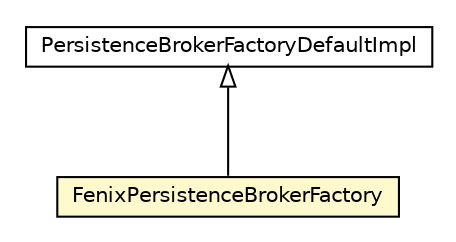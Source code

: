 #!/usr/local/bin/dot
#
# Class diagram 
# Generated by UMLGraph version 5.1 (http://www.umlgraph.org/)
#

digraph G {
	edge [fontname="Helvetica",fontsize=10,labelfontname="Helvetica",labelfontsize=10];
	node [fontname="Helvetica",fontsize=10,shape=plaintext];
	nodesep=0.25;
	ranksep=0.5;
	// org.apache.ojb.broker.core.FenixPersistenceBrokerFactory
	c122737 [label=<<table title="org.apache.ojb.broker.core.FenixPersistenceBrokerFactory" border="0" cellborder="1" cellspacing="0" cellpadding="2" port="p" bgcolor="lemonChiffon" href="./FenixPersistenceBrokerFactory.html">
		<tr><td><table border="0" cellspacing="0" cellpadding="1">
<tr><td align="center" balign="center"> FenixPersistenceBrokerFactory </td></tr>
		</table></td></tr>
		</table>>, fontname="Helvetica", fontcolor="black", fontsize=10.0];
	//org.apache.ojb.broker.core.FenixPersistenceBrokerFactory extends org.apache.ojb.broker.core.PersistenceBrokerFactoryDefaultImpl
	c122811:p -> c122737:p [dir=back,arrowtail=empty];
	// org.apache.ojb.broker.core.PersistenceBrokerFactoryDefaultImpl
	c122811 [label=<<table title="org.apache.ojb.broker.core.PersistenceBrokerFactoryDefaultImpl" border="0" cellborder="1" cellspacing="0" cellpadding="2" port="p" href="http://java.sun.com/j2se/1.4.2/docs/api/org/apache/ojb/broker/core/PersistenceBrokerFactoryDefaultImpl.html">
		<tr><td><table border="0" cellspacing="0" cellpadding="1">
<tr><td align="center" balign="center"> PersistenceBrokerFactoryDefaultImpl </td></tr>
		</table></td></tr>
		</table>>, fontname="Helvetica", fontcolor="black", fontsize=10.0];
}

